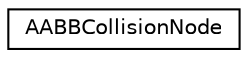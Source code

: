 digraph "Graphical Class Hierarchy"
{
  edge [fontname="Helvetica",fontsize="10",labelfontname="Helvetica",labelfontsize="10"];
  node [fontname="Helvetica",fontsize="10",shape=record];
  rankdir="LR";
  Node1 [label="AABBCollisionNode",height=0.2,width=0.4,color="black", fillcolor="white", style="filled",URL="$class_a_a_b_b_collision_node.html"];
}
